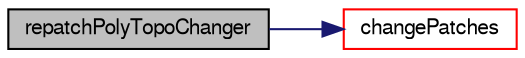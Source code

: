 digraph "repatchPolyTopoChanger"
{
  bgcolor="transparent";
  edge [fontname="FreeSans",fontsize="10",labelfontname="FreeSans",labelfontsize="10"];
  node [fontname="FreeSans",fontsize="10",shape=record];
  rankdir="LR";
  Node0 [label="repatchPolyTopoChanger",height=0.2,width=0.4,color="black", fillcolor="grey75", style="filled", fontcolor="black"];
  Node0 -> Node1 [color="midnightblue",fontsize="10",style="solid",fontname="FreeSans"];
  Node1 [label="changePatches",height=0.2,width=0.4,color="red",URL="$a21738.html#aa67aec33e2b6e0a922126e09b3ba042a",tooltip="Change patches. "];
}

